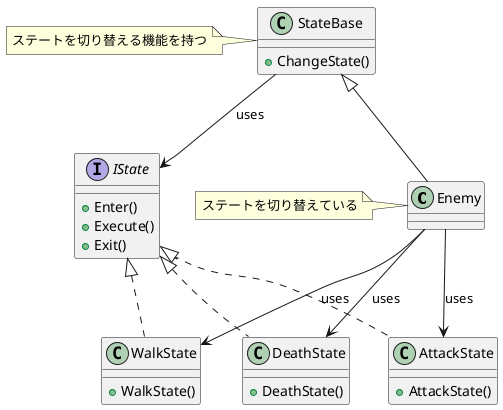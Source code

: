 @startuml
'https://plantuml.com/class-diagram

class Enemy
class StateBase
class WalkState
class AttackState
class DeathState
interface IState{
 + Enter()
 + Execute()
 + Exit()
}

class StateBase{
 + ChangeState()
}
class WalkState{
 + WalkState()
}
class AttackState{
 + AttackState()
}
class DeathState{
 + DeathState()
}

StateBase <|-- Enemy
IState <|.. WalkState
IState <|.. AttackState
IState <|.. DeathState
Enemy --> WalkState : "uses"
Enemy --> AttackState : "uses"
Enemy --> DeathState : "uses"
StateBase --> IState : "uses"

note left of StateBase : ステートを切り替える機能を持つ
note left of Enemy : ステートを切り替えている
@enduml